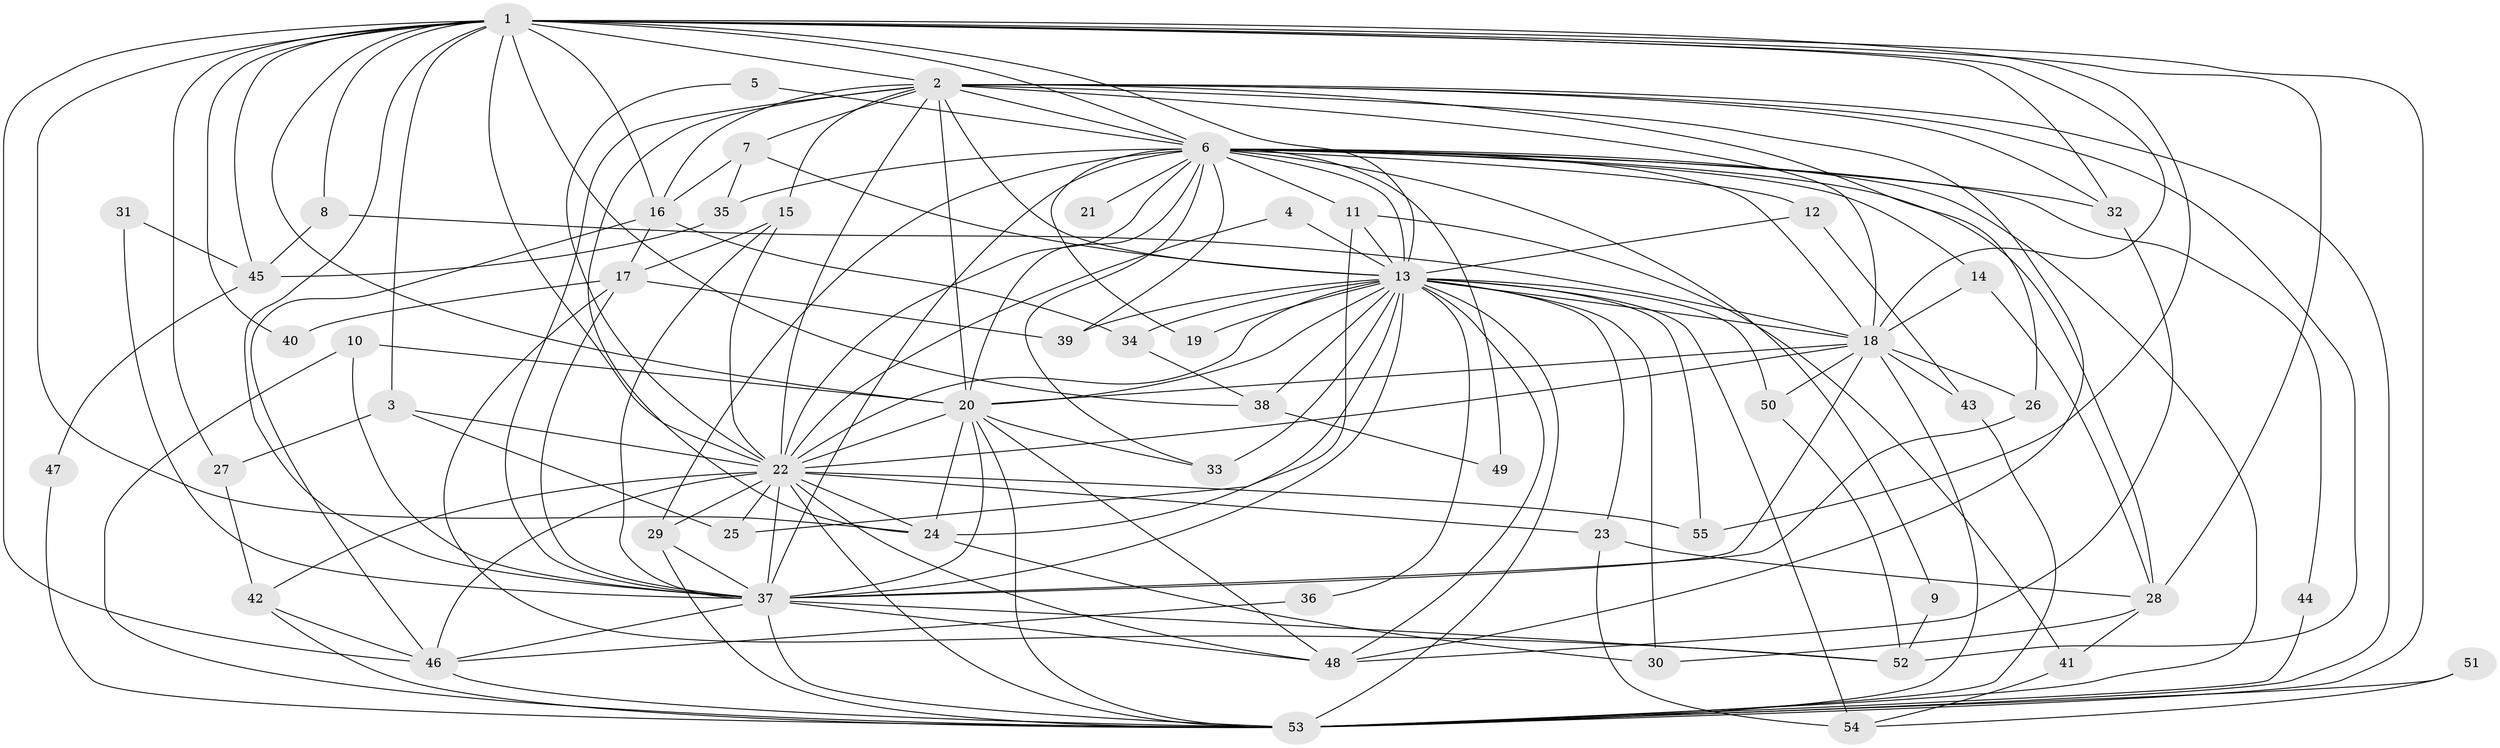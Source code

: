 // original degree distribution, {21: 0.01818181818181818, 16: 0.00909090909090909, 28: 0.00909090909090909, 18: 0.01818181818181818, 26: 0.00909090909090909, 14: 0.01818181818181818, 35: 0.00909090909090909, 7: 0.00909090909090909, 6: 0.05454545454545454, 4: 0.10909090909090909, 2: 0.5545454545454546, 3: 0.15454545454545454, 5: 0.02727272727272727}
// Generated by graph-tools (version 1.1) at 2025/01/03/09/25 03:01:23]
// undirected, 55 vertices, 160 edges
graph export_dot {
graph [start="1"]
  node [color=gray90,style=filled];
  1;
  2;
  3;
  4;
  5;
  6;
  7;
  8;
  9;
  10;
  11;
  12;
  13;
  14;
  15;
  16;
  17;
  18;
  19;
  20;
  21;
  22;
  23;
  24;
  25;
  26;
  27;
  28;
  29;
  30;
  31;
  32;
  33;
  34;
  35;
  36;
  37;
  38;
  39;
  40;
  41;
  42;
  43;
  44;
  45;
  46;
  47;
  48;
  49;
  50;
  51;
  52;
  53;
  54;
  55;
  1 -- 2 [weight=2.0];
  1 -- 3 [weight=1.0];
  1 -- 6 [weight=2.0];
  1 -- 8 [weight=1.0];
  1 -- 13 [weight=2.0];
  1 -- 16 [weight=1.0];
  1 -- 18 [weight=2.0];
  1 -- 20 [weight=2.0];
  1 -- 22 [weight=3.0];
  1 -- 24 [weight=1.0];
  1 -- 27 [weight=1.0];
  1 -- 28 [weight=1.0];
  1 -- 32 [weight=1.0];
  1 -- 37 [weight=2.0];
  1 -- 38 [weight=1.0];
  1 -- 40 [weight=1.0];
  1 -- 45 [weight=2.0];
  1 -- 46 [weight=1.0];
  1 -- 53 [weight=2.0];
  1 -- 55 [weight=1.0];
  2 -- 6 [weight=1.0];
  2 -- 7 [weight=1.0];
  2 -- 13 [weight=2.0];
  2 -- 15 [weight=1.0];
  2 -- 16 [weight=1.0];
  2 -- 18 [weight=1.0];
  2 -- 20 [weight=1.0];
  2 -- 22 [weight=1.0];
  2 -- 24 [weight=1.0];
  2 -- 26 [weight=2.0];
  2 -- 32 [weight=1.0];
  2 -- 37 [weight=2.0];
  2 -- 48 [weight=1.0];
  2 -- 52 [weight=1.0];
  2 -- 53 [weight=1.0];
  3 -- 22 [weight=1.0];
  3 -- 25 [weight=1.0];
  3 -- 27 [weight=1.0];
  4 -- 13 [weight=1.0];
  4 -- 22 [weight=1.0];
  5 -- 6 [weight=1.0];
  5 -- 22 [weight=1.0];
  6 -- 9 [weight=1.0];
  6 -- 11 [weight=1.0];
  6 -- 12 [weight=1.0];
  6 -- 13 [weight=2.0];
  6 -- 14 [weight=1.0];
  6 -- 18 [weight=1.0];
  6 -- 19 [weight=2.0];
  6 -- 20 [weight=1.0];
  6 -- 21 [weight=1.0];
  6 -- 22 [weight=1.0];
  6 -- 28 [weight=1.0];
  6 -- 29 [weight=1.0];
  6 -- 32 [weight=1.0];
  6 -- 33 [weight=1.0];
  6 -- 35 [weight=1.0];
  6 -- 37 [weight=2.0];
  6 -- 39 [weight=1.0];
  6 -- 44 [weight=1.0];
  6 -- 49 [weight=1.0];
  6 -- 53 [weight=1.0];
  7 -- 13 [weight=1.0];
  7 -- 16 [weight=1.0];
  7 -- 35 [weight=1.0];
  8 -- 18 [weight=2.0];
  8 -- 45 [weight=1.0];
  9 -- 52 [weight=1.0];
  10 -- 20 [weight=1.0];
  10 -- 37 [weight=1.0];
  10 -- 53 [weight=1.0];
  11 -- 13 [weight=1.0];
  11 -- 24 [weight=1.0];
  11 -- 41 [weight=1.0];
  12 -- 13 [weight=1.0];
  12 -- 43 [weight=1.0];
  13 -- 18 [weight=1.0];
  13 -- 19 [weight=1.0];
  13 -- 20 [weight=2.0];
  13 -- 22 [weight=1.0];
  13 -- 23 [weight=2.0];
  13 -- 25 [weight=1.0];
  13 -- 30 [weight=1.0];
  13 -- 33 [weight=2.0];
  13 -- 34 [weight=1.0];
  13 -- 36 [weight=1.0];
  13 -- 37 [weight=2.0];
  13 -- 38 [weight=3.0];
  13 -- 39 [weight=1.0];
  13 -- 48 [weight=1.0];
  13 -- 50 [weight=1.0];
  13 -- 53 [weight=1.0];
  13 -- 54 [weight=2.0];
  13 -- 55 [weight=1.0];
  14 -- 18 [weight=1.0];
  14 -- 28 [weight=1.0];
  15 -- 17 [weight=1.0];
  15 -- 22 [weight=1.0];
  15 -- 37 [weight=1.0];
  16 -- 17 [weight=1.0];
  16 -- 34 [weight=1.0];
  16 -- 46 [weight=1.0];
  17 -- 37 [weight=1.0];
  17 -- 39 [weight=1.0];
  17 -- 40 [weight=1.0];
  17 -- 52 [weight=1.0];
  18 -- 20 [weight=1.0];
  18 -- 22 [weight=2.0];
  18 -- 26 [weight=1.0];
  18 -- 37 [weight=1.0];
  18 -- 43 [weight=1.0];
  18 -- 50 [weight=1.0];
  18 -- 53 [weight=1.0];
  20 -- 22 [weight=1.0];
  20 -- 24 [weight=1.0];
  20 -- 33 [weight=1.0];
  20 -- 37 [weight=1.0];
  20 -- 48 [weight=1.0];
  20 -- 53 [weight=1.0];
  22 -- 23 [weight=1.0];
  22 -- 24 [weight=1.0];
  22 -- 25 [weight=2.0];
  22 -- 29 [weight=1.0];
  22 -- 37 [weight=1.0];
  22 -- 42 [weight=1.0];
  22 -- 46 [weight=1.0];
  22 -- 48 [weight=1.0];
  22 -- 53 [weight=2.0];
  22 -- 55 [weight=1.0];
  23 -- 28 [weight=1.0];
  23 -- 54 [weight=1.0];
  24 -- 30 [weight=1.0];
  26 -- 37 [weight=1.0];
  27 -- 42 [weight=1.0];
  28 -- 30 [weight=1.0];
  28 -- 41 [weight=1.0];
  29 -- 37 [weight=1.0];
  29 -- 53 [weight=1.0];
  31 -- 37 [weight=1.0];
  31 -- 45 [weight=1.0];
  32 -- 48 [weight=1.0];
  34 -- 38 [weight=1.0];
  35 -- 45 [weight=1.0];
  36 -- 46 [weight=1.0];
  37 -- 46 [weight=1.0];
  37 -- 48 [weight=1.0];
  37 -- 52 [weight=1.0];
  37 -- 53 [weight=1.0];
  38 -- 49 [weight=1.0];
  41 -- 54 [weight=1.0];
  42 -- 46 [weight=1.0];
  42 -- 53 [weight=1.0];
  43 -- 53 [weight=1.0];
  44 -- 53 [weight=1.0];
  45 -- 47 [weight=1.0];
  46 -- 53 [weight=1.0];
  47 -- 53 [weight=1.0];
  50 -- 52 [weight=1.0];
  51 -- 53 [weight=1.0];
  51 -- 54 [weight=1.0];
}
